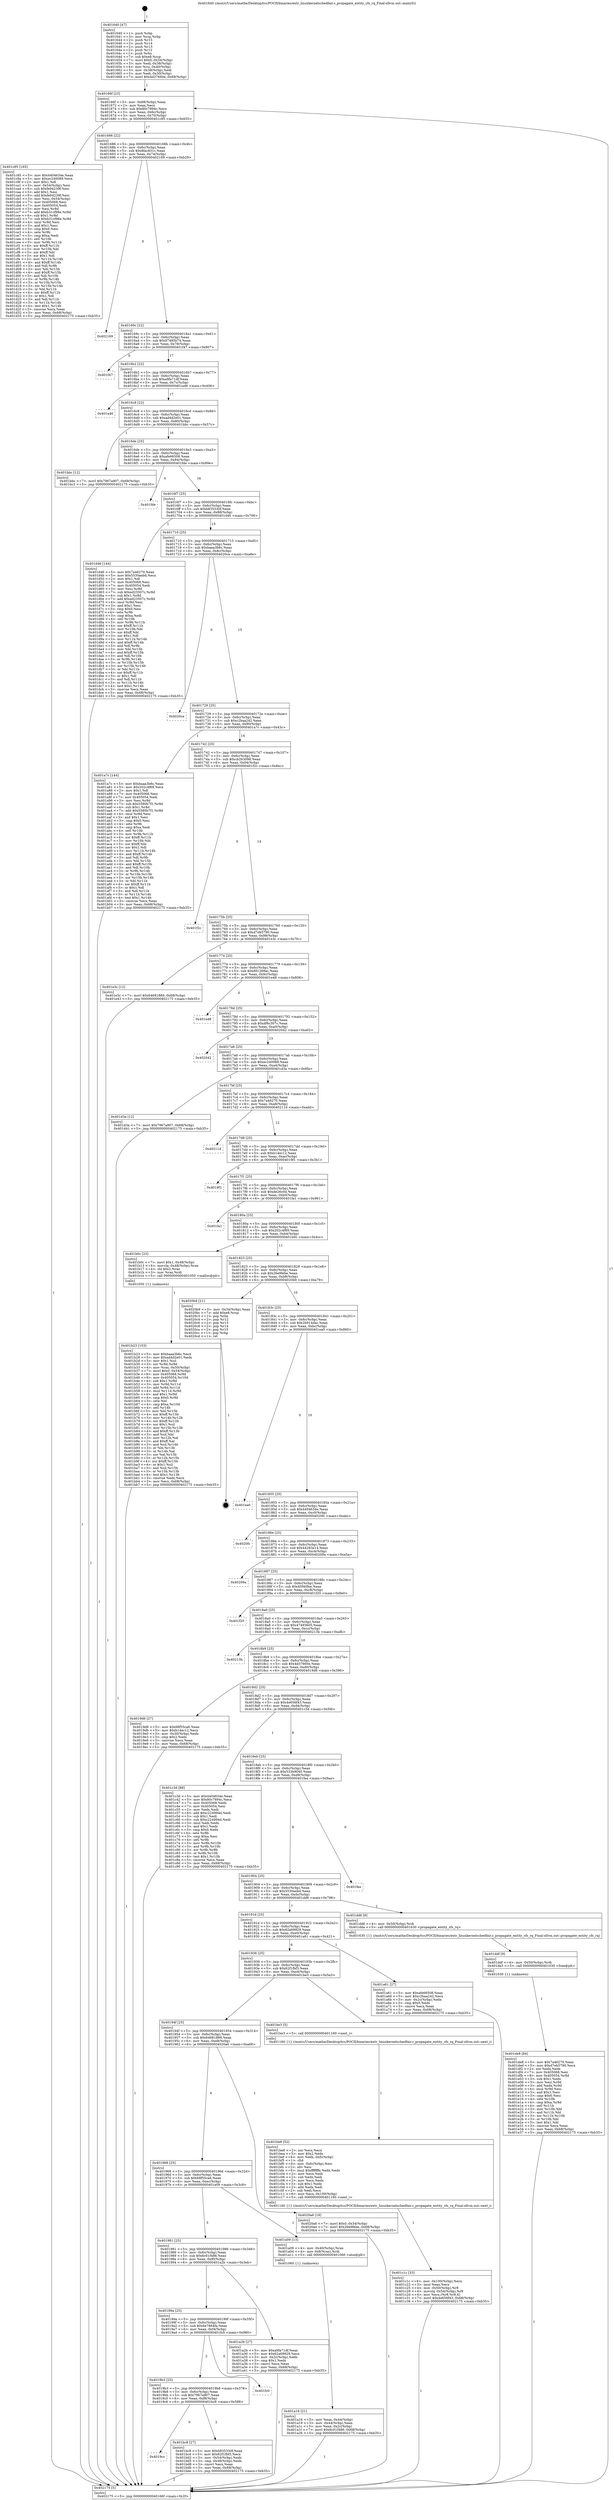 digraph "0x401640" {
  label = "0x401640 (/mnt/c/Users/mathe/Desktop/tcc/POCII/binaries/extr_linuxkernelschedfair.c_propagate_entity_cfs_rq_Final-ollvm.out::main(0))"
  labelloc = "t"
  node[shape=record]

  Entry [label="",width=0.3,height=0.3,shape=circle,fillcolor=black,style=filled]
  "0x40166f" [label="{
     0x40166f [23]\l
     | [instrs]\l
     &nbsp;&nbsp;0x40166f \<+3\>: mov -0x68(%rbp),%eax\l
     &nbsp;&nbsp;0x401672 \<+2\>: mov %eax,%ecx\l
     &nbsp;&nbsp;0x401674 \<+6\>: sub $0x80c7894c,%ecx\l
     &nbsp;&nbsp;0x40167a \<+3\>: mov %eax,-0x6c(%rbp)\l
     &nbsp;&nbsp;0x40167d \<+3\>: mov %ecx,-0x70(%rbp)\l
     &nbsp;&nbsp;0x401680 \<+6\>: je 0000000000401c95 \<main+0x655\>\l
  }"]
  "0x401c95" [label="{
     0x401c95 [165]\l
     | [instrs]\l
     &nbsp;&nbsp;0x401c95 \<+5\>: mov $0x4404634e,%eax\l
     &nbsp;&nbsp;0x401c9a \<+5\>: mov $0xec240089,%ecx\l
     &nbsp;&nbsp;0x401c9f \<+2\>: mov $0x1,%dl\l
     &nbsp;&nbsp;0x401ca1 \<+3\>: mov -0x54(%rbp),%esi\l
     &nbsp;&nbsp;0x401ca4 \<+6\>: sub $0xfe94239f,%esi\l
     &nbsp;&nbsp;0x401caa \<+3\>: add $0x1,%esi\l
     &nbsp;&nbsp;0x401cad \<+6\>: add $0xfe94239f,%esi\l
     &nbsp;&nbsp;0x401cb3 \<+3\>: mov %esi,-0x54(%rbp)\l
     &nbsp;&nbsp;0x401cb6 \<+7\>: mov 0x405068,%esi\l
     &nbsp;&nbsp;0x401cbd \<+7\>: mov 0x405054,%edi\l
     &nbsp;&nbsp;0x401cc4 \<+3\>: mov %esi,%r8d\l
     &nbsp;&nbsp;0x401cc7 \<+7\>: add $0xb31cf98e,%r8d\l
     &nbsp;&nbsp;0x401cce \<+4\>: sub $0x1,%r8d\l
     &nbsp;&nbsp;0x401cd2 \<+7\>: sub $0xb31cf98e,%r8d\l
     &nbsp;&nbsp;0x401cd9 \<+4\>: imul %r8d,%esi\l
     &nbsp;&nbsp;0x401cdd \<+3\>: and $0x1,%esi\l
     &nbsp;&nbsp;0x401ce0 \<+3\>: cmp $0x0,%esi\l
     &nbsp;&nbsp;0x401ce3 \<+4\>: sete %r9b\l
     &nbsp;&nbsp;0x401ce7 \<+3\>: cmp $0xa,%edi\l
     &nbsp;&nbsp;0x401cea \<+4\>: setl %r10b\l
     &nbsp;&nbsp;0x401cee \<+3\>: mov %r9b,%r11b\l
     &nbsp;&nbsp;0x401cf1 \<+4\>: xor $0xff,%r11b\l
     &nbsp;&nbsp;0x401cf5 \<+3\>: mov %r10b,%bl\l
     &nbsp;&nbsp;0x401cf8 \<+3\>: xor $0xff,%bl\l
     &nbsp;&nbsp;0x401cfb \<+3\>: xor $0x1,%dl\l
     &nbsp;&nbsp;0x401cfe \<+3\>: mov %r11b,%r14b\l
     &nbsp;&nbsp;0x401d01 \<+4\>: and $0xff,%r14b\l
     &nbsp;&nbsp;0x401d05 \<+3\>: and %dl,%r9b\l
     &nbsp;&nbsp;0x401d08 \<+3\>: mov %bl,%r15b\l
     &nbsp;&nbsp;0x401d0b \<+4\>: and $0xff,%r15b\l
     &nbsp;&nbsp;0x401d0f \<+3\>: and %dl,%r10b\l
     &nbsp;&nbsp;0x401d12 \<+3\>: or %r9b,%r14b\l
     &nbsp;&nbsp;0x401d15 \<+3\>: or %r10b,%r15b\l
     &nbsp;&nbsp;0x401d18 \<+3\>: xor %r15b,%r14b\l
     &nbsp;&nbsp;0x401d1b \<+3\>: or %bl,%r11b\l
     &nbsp;&nbsp;0x401d1e \<+4\>: xor $0xff,%r11b\l
     &nbsp;&nbsp;0x401d22 \<+3\>: or $0x1,%dl\l
     &nbsp;&nbsp;0x401d25 \<+3\>: and %dl,%r11b\l
     &nbsp;&nbsp;0x401d28 \<+3\>: or %r11b,%r14b\l
     &nbsp;&nbsp;0x401d2b \<+4\>: test $0x1,%r14b\l
     &nbsp;&nbsp;0x401d2f \<+3\>: cmovne %ecx,%eax\l
     &nbsp;&nbsp;0x401d32 \<+3\>: mov %eax,-0x68(%rbp)\l
     &nbsp;&nbsp;0x401d35 \<+5\>: jmp 0000000000402175 \<main+0xb35\>\l
  }"]
  "0x401686" [label="{
     0x401686 [22]\l
     | [instrs]\l
     &nbsp;&nbsp;0x401686 \<+5\>: jmp 000000000040168b \<main+0x4b\>\l
     &nbsp;&nbsp;0x40168b \<+3\>: mov -0x6c(%rbp),%eax\l
     &nbsp;&nbsp;0x40168e \<+5\>: sub $0x8fac831c,%eax\l
     &nbsp;&nbsp;0x401693 \<+3\>: mov %eax,-0x74(%rbp)\l
     &nbsp;&nbsp;0x401696 \<+6\>: je 0000000000402169 \<main+0xb29\>\l
  }"]
  Exit [label="",width=0.3,height=0.3,shape=circle,fillcolor=black,style=filled,peripheries=2]
  "0x402169" [label="{
     0x402169\l
  }", style=dashed]
  "0x40169c" [label="{
     0x40169c [22]\l
     | [instrs]\l
     &nbsp;&nbsp;0x40169c \<+5\>: jmp 00000000004016a1 \<main+0x61\>\l
     &nbsp;&nbsp;0x4016a1 \<+3\>: mov -0x6c(%rbp),%eax\l
     &nbsp;&nbsp;0x4016a4 \<+5\>: sub $0x97485b74,%eax\l
     &nbsp;&nbsp;0x4016a9 \<+3\>: mov %eax,-0x78(%rbp)\l
     &nbsp;&nbsp;0x4016ac \<+6\>: je 0000000000401f47 \<main+0x907\>\l
  }"]
  "0x401de8" [label="{
     0x401de8 [84]\l
     | [instrs]\l
     &nbsp;&nbsp;0x401de8 \<+5\>: mov $0x7a46270,%eax\l
     &nbsp;&nbsp;0x401ded \<+5\>: mov $0xd7eb5790,%ecx\l
     &nbsp;&nbsp;0x401df2 \<+2\>: xor %edx,%edx\l
     &nbsp;&nbsp;0x401df4 \<+7\>: mov 0x405068,%esi\l
     &nbsp;&nbsp;0x401dfb \<+8\>: mov 0x405054,%r8d\l
     &nbsp;&nbsp;0x401e03 \<+3\>: sub $0x1,%edx\l
     &nbsp;&nbsp;0x401e06 \<+3\>: mov %esi,%r9d\l
     &nbsp;&nbsp;0x401e09 \<+3\>: add %edx,%r9d\l
     &nbsp;&nbsp;0x401e0c \<+4\>: imul %r9d,%esi\l
     &nbsp;&nbsp;0x401e10 \<+3\>: and $0x1,%esi\l
     &nbsp;&nbsp;0x401e13 \<+3\>: cmp $0x0,%esi\l
     &nbsp;&nbsp;0x401e16 \<+4\>: sete %r10b\l
     &nbsp;&nbsp;0x401e1a \<+4\>: cmp $0xa,%r8d\l
     &nbsp;&nbsp;0x401e1e \<+4\>: setl %r11b\l
     &nbsp;&nbsp;0x401e22 \<+3\>: mov %r10b,%bl\l
     &nbsp;&nbsp;0x401e25 \<+3\>: and %r11b,%bl\l
     &nbsp;&nbsp;0x401e28 \<+3\>: xor %r11b,%r10b\l
     &nbsp;&nbsp;0x401e2b \<+3\>: or %r10b,%bl\l
     &nbsp;&nbsp;0x401e2e \<+3\>: test $0x1,%bl\l
     &nbsp;&nbsp;0x401e31 \<+3\>: cmovne %ecx,%eax\l
     &nbsp;&nbsp;0x401e34 \<+3\>: mov %eax,-0x68(%rbp)\l
     &nbsp;&nbsp;0x401e37 \<+5\>: jmp 0000000000402175 \<main+0xb35\>\l
  }"]
  "0x401f47" [label="{
     0x401f47\l
  }", style=dashed]
  "0x4016b2" [label="{
     0x4016b2 [22]\l
     | [instrs]\l
     &nbsp;&nbsp;0x4016b2 \<+5\>: jmp 00000000004016b7 \<main+0x77\>\l
     &nbsp;&nbsp;0x4016b7 \<+3\>: mov -0x6c(%rbp),%eax\l
     &nbsp;&nbsp;0x4016ba \<+5\>: sub $0xa9fa71df,%eax\l
     &nbsp;&nbsp;0x4016bf \<+3\>: mov %eax,-0x7c(%rbp)\l
     &nbsp;&nbsp;0x4016c2 \<+6\>: je 0000000000401a46 \<main+0x406\>\l
  }"]
  "0x401ddf" [label="{
     0x401ddf [9]\l
     | [instrs]\l
     &nbsp;&nbsp;0x401ddf \<+4\>: mov -0x50(%rbp),%rdi\l
     &nbsp;&nbsp;0x401de3 \<+5\>: call 0000000000401030 \<free@plt\>\l
     | [calls]\l
     &nbsp;&nbsp;0x401030 \{1\} (unknown)\l
  }"]
  "0x401a46" [label="{
     0x401a46\l
  }", style=dashed]
  "0x4016c8" [label="{
     0x4016c8 [22]\l
     | [instrs]\l
     &nbsp;&nbsp;0x4016c8 \<+5\>: jmp 00000000004016cd \<main+0x8d\>\l
     &nbsp;&nbsp;0x4016cd \<+3\>: mov -0x6c(%rbp),%eax\l
     &nbsp;&nbsp;0x4016d0 \<+5\>: sub $0xad4d2e01,%eax\l
     &nbsp;&nbsp;0x4016d5 \<+3\>: mov %eax,-0x80(%rbp)\l
     &nbsp;&nbsp;0x4016d8 \<+6\>: je 0000000000401bbc \<main+0x57c\>\l
  }"]
  "0x401c1c" [label="{
     0x401c1c [33]\l
     | [instrs]\l
     &nbsp;&nbsp;0x401c1c \<+6\>: mov -0x100(%rbp),%ecx\l
     &nbsp;&nbsp;0x401c22 \<+3\>: imul %eax,%ecx\l
     &nbsp;&nbsp;0x401c25 \<+4\>: mov -0x50(%rbp),%r8\l
     &nbsp;&nbsp;0x401c29 \<+4\>: movslq -0x54(%rbp),%r9\l
     &nbsp;&nbsp;0x401c2d \<+4\>: mov %ecx,(%r8,%r9,4)\l
     &nbsp;&nbsp;0x401c31 \<+7\>: movl $0x4e656f43,-0x68(%rbp)\l
     &nbsp;&nbsp;0x401c38 \<+5\>: jmp 0000000000402175 \<main+0xb35\>\l
  }"]
  "0x401bbc" [label="{
     0x401bbc [12]\l
     | [instrs]\l
     &nbsp;&nbsp;0x401bbc \<+7\>: movl $0x7967a907,-0x68(%rbp)\l
     &nbsp;&nbsp;0x401bc3 \<+5\>: jmp 0000000000402175 \<main+0xb35\>\l
  }"]
  "0x4016de" [label="{
     0x4016de [25]\l
     | [instrs]\l
     &nbsp;&nbsp;0x4016de \<+5\>: jmp 00000000004016e3 \<main+0xa3\>\l
     &nbsp;&nbsp;0x4016e3 \<+3\>: mov -0x6c(%rbp),%eax\l
     &nbsp;&nbsp;0x4016e6 \<+5\>: sub $0xafe66508,%eax\l
     &nbsp;&nbsp;0x4016eb \<+6\>: mov %eax,-0x84(%rbp)\l
     &nbsp;&nbsp;0x4016f1 \<+6\>: je 0000000000401fde \<main+0x99e\>\l
  }"]
  "0x401be8" [label="{
     0x401be8 [52]\l
     | [instrs]\l
     &nbsp;&nbsp;0x401be8 \<+2\>: xor %ecx,%ecx\l
     &nbsp;&nbsp;0x401bea \<+5\>: mov $0x2,%edx\l
     &nbsp;&nbsp;0x401bef \<+6\>: mov %edx,-0xfc(%rbp)\l
     &nbsp;&nbsp;0x401bf5 \<+1\>: cltd\l
     &nbsp;&nbsp;0x401bf6 \<+6\>: mov -0xfc(%rbp),%esi\l
     &nbsp;&nbsp;0x401bfc \<+2\>: idiv %esi\l
     &nbsp;&nbsp;0x401bfe \<+6\>: imul $0xfffffffe,%edx,%edx\l
     &nbsp;&nbsp;0x401c04 \<+2\>: mov %ecx,%edi\l
     &nbsp;&nbsp;0x401c06 \<+2\>: sub %edx,%edi\l
     &nbsp;&nbsp;0x401c08 \<+2\>: mov %ecx,%edx\l
     &nbsp;&nbsp;0x401c0a \<+3\>: sub $0x1,%edx\l
     &nbsp;&nbsp;0x401c0d \<+2\>: add %edx,%edi\l
     &nbsp;&nbsp;0x401c0f \<+2\>: sub %edi,%ecx\l
     &nbsp;&nbsp;0x401c11 \<+6\>: mov %ecx,-0x100(%rbp)\l
     &nbsp;&nbsp;0x401c17 \<+5\>: call 0000000000401160 \<next_i\>\l
     | [calls]\l
     &nbsp;&nbsp;0x401160 \{1\} (/mnt/c/Users/mathe/Desktop/tcc/POCII/binaries/extr_linuxkernelschedfair.c_propagate_entity_cfs_rq_Final-ollvm.out::next_i)\l
  }"]
  "0x401fde" [label="{
     0x401fde\l
  }", style=dashed]
  "0x4016f7" [label="{
     0x4016f7 [25]\l
     | [instrs]\l
     &nbsp;&nbsp;0x4016f7 \<+5\>: jmp 00000000004016fc \<main+0xbc\>\l
     &nbsp;&nbsp;0x4016fc \<+3\>: mov -0x6c(%rbp),%eax\l
     &nbsp;&nbsp;0x4016ff \<+5\>: sub $0xb835330f,%eax\l
     &nbsp;&nbsp;0x401704 \<+6\>: mov %eax,-0x88(%rbp)\l
     &nbsp;&nbsp;0x40170a \<+6\>: je 0000000000401d46 \<main+0x706\>\l
  }"]
  "0x4019cc" [label="{
     0x4019cc\l
  }", style=dashed]
  "0x401d46" [label="{
     0x401d46 [144]\l
     | [instrs]\l
     &nbsp;&nbsp;0x401d46 \<+5\>: mov $0x7a46270,%eax\l
     &nbsp;&nbsp;0x401d4b \<+5\>: mov $0x5530aebd,%ecx\l
     &nbsp;&nbsp;0x401d50 \<+2\>: mov $0x1,%dl\l
     &nbsp;&nbsp;0x401d52 \<+7\>: mov 0x405068,%esi\l
     &nbsp;&nbsp;0x401d59 \<+7\>: mov 0x405054,%edi\l
     &nbsp;&nbsp;0x401d60 \<+3\>: mov %esi,%r8d\l
     &nbsp;&nbsp;0x401d63 \<+7\>: sub $0xed23507c,%r8d\l
     &nbsp;&nbsp;0x401d6a \<+4\>: sub $0x1,%r8d\l
     &nbsp;&nbsp;0x401d6e \<+7\>: add $0xed23507c,%r8d\l
     &nbsp;&nbsp;0x401d75 \<+4\>: imul %r8d,%esi\l
     &nbsp;&nbsp;0x401d79 \<+3\>: and $0x1,%esi\l
     &nbsp;&nbsp;0x401d7c \<+3\>: cmp $0x0,%esi\l
     &nbsp;&nbsp;0x401d7f \<+4\>: sete %r9b\l
     &nbsp;&nbsp;0x401d83 \<+3\>: cmp $0xa,%edi\l
     &nbsp;&nbsp;0x401d86 \<+4\>: setl %r10b\l
     &nbsp;&nbsp;0x401d8a \<+3\>: mov %r9b,%r11b\l
     &nbsp;&nbsp;0x401d8d \<+4\>: xor $0xff,%r11b\l
     &nbsp;&nbsp;0x401d91 \<+3\>: mov %r10b,%bl\l
     &nbsp;&nbsp;0x401d94 \<+3\>: xor $0xff,%bl\l
     &nbsp;&nbsp;0x401d97 \<+3\>: xor $0x1,%dl\l
     &nbsp;&nbsp;0x401d9a \<+3\>: mov %r11b,%r14b\l
     &nbsp;&nbsp;0x401d9d \<+4\>: and $0xff,%r14b\l
     &nbsp;&nbsp;0x401da1 \<+3\>: and %dl,%r9b\l
     &nbsp;&nbsp;0x401da4 \<+3\>: mov %bl,%r15b\l
     &nbsp;&nbsp;0x401da7 \<+4\>: and $0xff,%r15b\l
     &nbsp;&nbsp;0x401dab \<+3\>: and %dl,%r10b\l
     &nbsp;&nbsp;0x401dae \<+3\>: or %r9b,%r14b\l
     &nbsp;&nbsp;0x401db1 \<+3\>: or %r10b,%r15b\l
     &nbsp;&nbsp;0x401db4 \<+3\>: xor %r15b,%r14b\l
     &nbsp;&nbsp;0x401db7 \<+3\>: or %bl,%r11b\l
     &nbsp;&nbsp;0x401dba \<+4\>: xor $0xff,%r11b\l
     &nbsp;&nbsp;0x401dbe \<+3\>: or $0x1,%dl\l
     &nbsp;&nbsp;0x401dc1 \<+3\>: and %dl,%r11b\l
     &nbsp;&nbsp;0x401dc4 \<+3\>: or %r11b,%r14b\l
     &nbsp;&nbsp;0x401dc7 \<+4\>: test $0x1,%r14b\l
     &nbsp;&nbsp;0x401dcb \<+3\>: cmovne %ecx,%eax\l
     &nbsp;&nbsp;0x401dce \<+3\>: mov %eax,-0x68(%rbp)\l
     &nbsp;&nbsp;0x401dd1 \<+5\>: jmp 0000000000402175 \<main+0xb35\>\l
  }"]
  "0x401710" [label="{
     0x401710 [25]\l
     | [instrs]\l
     &nbsp;&nbsp;0x401710 \<+5\>: jmp 0000000000401715 \<main+0xd5\>\l
     &nbsp;&nbsp;0x401715 \<+3\>: mov -0x6c(%rbp),%eax\l
     &nbsp;&nbsp;0x401718 \<+5\>: sub $0xbaaa3b6c,%eax\l
     &nbsp;&nbsp;0x40171d \<+6\>: mov %eax,-0x8c(%rbp)\l
     &nbsp;&nbsp;0x401723 \<+6\>: je 00000000004020ce \<main+0xa8e\>\l
  }"]
  "0x401bc8" [label="{
     0x401bc8 [27]\l
     | [instrs]\l
     &nbsp;&nbsp;0x401bc8 \<+5\>: mov $0xb835330f,%eax\l
     &nbsp;&nbsp;0x401bcd \<+5\>: mov $0x62f1fbf3,%ecx\l
     &nbsp;&nbsp;0x401bd2 \<+3\>: mov -0x54(%rbp),%edx\l
     &nbsp;&nbsp;0x401bd5 \<+3\>: cmp -0x48(%rbp),%edx\l
     &nbsp;&nbsp;0x401bd8 \<+3\>: cmovl %ecx,%eax\l
     &nbsp;&nbsp;0x401bdb \<+3\>: mov %eax,-0x68(%rbp)\l
     &nbsp;&nbsp;0x401bde \<+5\>: jmp 0000000000402175 \<main+0xb35\>\l
  }"]
  "0x4020ce" [label="{
     0x4020ce\l
  }", style=dashed]
  "0x401729" [label="{
     0x401729 [25]\l
     | [instrs]\l
     &nbsp;&nbsp;0x401729 \<+5\>: jmp 000000000040172e \<main+0xee\>\l
     &nbsp;&nbsp;0x40172e \<+3\>: mov -0x6c(%rbp),%eax\l
     &nbsp;&nbsp;0x401731 \<+5\>: sub $0xc2baa242,%eax\l
     &nbsp;&nbsp;0x401736 \<+6\>: mov %eax,-0x90(%rbp)\l
     &nbsp;&nbsp;0x40173c \<+6\>: je 0000000000401a7c \<main+0x43c\>\l
  }"]
  "0x4019b3" [label="{
     0x4019b3 [25]\l
     | [instrs]\l
     &nbsp;&nbsp;0x4019b3 \<+5\>: jmp 00000000004019b8 \<main+0x378\>\l
     &nbsp;&nbsp;0x4019b8 \<+3\>: mov -0x6c(%rbp),%eax\l
     &nbsp;&nbsp;0x4019bb \<+5\>: sub $0x7967a907,%eax\l
     &nbsp;&nbsp;0x4019c0 \<+6\>: mov %eax,-0xf8(%rbp)\l
     &nbsp;&nbsp;0x4019c6 \<+6\>: je 0000000000401bc8 \<main+0x588\>\l
  }"]
  "0x401a7c" [label="{
     0x401a7c [144]\l
     | [instrs]\l
     &nbsp;&nbsp;0x401a7c \<+5\>: mov $0xbaaa3b6c,%eax\l
     &nbsp;&nbsp;0x401a81 \<+5\>: mov $0x202c4f69,%ecx\l
     &nbsp;&nbsp;0x401a86 \<+2\>: mov $0x1,%dl\l
     &nbsp;&nbsp;0x401a88 \<+7\>: mov 0x405068,%esi\l
     &nbsp;&nbsp;0x401a8f \<+7\>: mov 0x405054,%edi\l
     &nbsp;&nbsp;0x401a96 \<+3\>: mov %esi,%r8d\l
     &nbsp;&nbsp;0x401a99 \<+7\>: sub $0x5580b7f1,%r8d\l
     &nbsp;&nbsp;0x401aa0 \<+4\>: sub $0x1,%r8d\l
     &nbsp;&nbsp;0x401aa4 \<+7\>: add $0x5580b7f1,%r8d\l
     &nbsp;&nbsp;0x401aab \<+4\>: imul %r8d,%esi\l
     &nbsp;&nbsp;0x401aaf \<+3\>: and $0x1,%esi\l
     &nbsp;&nbsp;0x401ab2 \<+3\>: cmp $0x0,%esi\l
     &nbsp;&nbsp;0x401ab5 \<+4\>: sete %r9b\l
     &nbsp;&nbsp;0x401ab9 \<+3\>: cmp $0xa,%edi\l
     &nbsp;&nbsp;0x401abc \<+4\>: setl %r10b\l
     &nbsp;&nbsp;0x401ac0 \<+3\>: mov %r9b,%r11b\l
     &nbsp;&nbsp;0x401ac3 \<+4\>: xor $0xff,%r11b\l
     &nbsp;&nbsp;0x401ac7 \<+3\>: mov %r10b,%bl\l
     &nbsp;&nbsp;0x401aca \<+3\>: xor $0xff,%bl\l
     &nbsp;&nbsp;0x401acd \<+3\>: xor $0x1,%dl\l
     &nbsp;&nbsp;0x401ad0 \<+3\>: mov %r11b,%r14b\l
     &nbsp;&nbsp;0x401ad3 \<+4\>: and $0xff,%r14b\l
     &nbsp;&nbsp;0x401ad7 \<+3\>: and %dl,%r9b\l
     &nbsp;&nbsp;0x401ada \<+3\>: mov %bl,%r15b\l
     &nbsp;&nbsp;0x401add \<+4\>: and $0xff,%r15b\l
     &nbsp;&nbsp;0x401ae1 \<+3\>: and %dl,%r10b\l
     &nbsp;&nbsp;0x401ae4 \<+3\>: or %r9b,%r14b\l
     &nbsp;&nbsp;0x401ae7 \<+3\>: or %r10b,%r15b\l
     &nbsp;&nbsp;0x401aea \<+3\>: xor %r15b,%r14b\l
     &nbsp;&nbsp;0x401aed \<+3\>: or %bl,%r11b\l
     &nbsp;&nbsp;0x401af0 \<+4\>: xor $0xff,%r11b\l
     &nbsp;&nbsp;0x401af4 \<+3\>: or $0x1,%dl\l
     &nbsp;&nbsp;0x401af7 \<+3\>: and %dl,%r11b\l
     &nbsp;&nbsp;0x401afa \<+3\>: or %r11b,%r14b\l
     &nbsp;&nbsp;0x401afd \<+4\>: test $0x1,%r14b\l
     &nbsp;&nbsp;0x401b01 \<+3\>: cmovne %ecx,%eax\l
     &nbsp;&nbsp;0x401b04 \<+3\>: mov %eax,-0x68(%rbp)\l
     &nbsp;&nbsp;0x401b07 \<+5\>: jmp 0000000000402175 \<main+0xb35\>\l
  }"]
  "0x401742" [label="{
     0x401742 [25]\l
     | [instrs]\l
     &nbsp;&nbsp;0x401742 \<+5\>: jmp 0000000000401747 \<main+0x107\>\l
     &nbsp;&nbsp;0x401747 \<+3\>: mov -0x6c(%rbp),%eax\l
     &nbsp;&nbsp;0x40174a \<+5\>: sub $0xcb263098,%eax\l
     &nbsp;&nbsp;0x40174f \<+6\>: mov %eax,-0x94(%rbp)\l
     &nbsp;&nbsp;0x401755 \<+6\>: je 0000000000401f2c \<main+0x8ec\>\l
  }"]
  "0x401fc0" [label="{
     0x401fc0\l
  }", style=dashed]
  "0x401f2c" [label="{
     0x401f2c\l
  }", style=dashed]
  "0x40175b" [label="{
     0x40175b [25]\l
     | [instrs]\l
     &nbsp;&nbsp;0x40175b \<+5\>: jmp 0000000000401760 \<main+0x120\>\l
     &nbsp;&nbsp;0x401760 \<+3\>: mov -0x6c(%rbp),%eax\l
     &nbsp;&nbsp;0x401763 \<+5\>: sub $0xd7eb5790,%eax\l
     &nbsp;&nbsp;0x401768 \<+6\>: mov %eax,-0x98(%rbp)\l
     &nbsp;&nbsp;0x40176e \<+6\>: je 0000000000401e3c \<main+0x7fc\>\l
  }"]
  "0x401b23" [label="{
     0x401b23 [153]\l
     | [instrs]\l
     &nbsp;&nbsp;0x401b23 \<+5\>: mov $0xbaaa3b6c,%ecx\l
     &nbsp;&nbsp;0x401b28 \<+5\>: mov $0xad4d2e01,%edx\l
     &nbsp;&nbsp;0x401b2d \<+3\>: mov $0x1,%sil\l
     &nbsp;&nbsp;0x401b30 \<+3\>: xor %r8d,%r8d\l
     &nbsp;&nbsp;0x401b33 \<+4\>: mov %rax,-0x50(%rbp)\l
     &nbsp;&nbsp;0x401b37 \<+7\>: movl $0x0,-0x54(%rbp)\l
     &nbsp;&nbsp;0x401b3e \<+8\>: mov 0x405068,%r9d\l
     &nbsp;&nbsp;0x401b46 \<+8\>: mov 0x405054,%r10d\l
     &nbsp;&nbsp;0x401b4e \<+4\>: sub $0x1,%r8d\l
     &nbsp;&nbsp;0x401b52 \<+3\>: mov %r9d,%r11d\l
     &nbsp;&nbsp;0x401b55 \<+3\>: add %r8d,%r11d\l
     &nbsp;&nbsp;0x401b58 \<+4\>: imul %r11d,%r9d\l
     &nbsp;&nbsp;0x401b5c \<+4\>: and $0x1,%r9d\l
     &nbsp;&nbsp;0x401b60 \<+4\>: cmp $0x0,%r9d\l
     &nbsp;&nbsp;0x401b64 \<+3\>: sete %bl\l
     &nbsp;&nbsp;0x401b67 \<+4\>: cmp $0xa,%r10d\l
     &nbsp;&nbsp;0x401b6b \<+4\>: setl %r14b\l
     &nbsp;&nbsp;0x401b6f \<+3\>: mov %bl,%r15b\l
     &nbsp;&nbsp;0x401b72 \<+4\>: xor $0xff,%r15b\l
     &nbsp;&nbsp;0x401b76 \<+3\>: mov %r14b,%r12b\l
     &nbsp;&nbsp;0x401b79 \<+4\>: xor $0xff,%r12b\l
     &nbsp;&nbsp;0x401b7d \<+4\>: xor $0x1,%sil\l
     &nbsp;&nbsp;0x401b81 \<+3\>: mov %r15b,%r13b\l
     &nbsp;&nbsp;0x401b84 \<+4\>: and $0xff,%r13b\l
     &nbsp;&nbsp;0x401b88 \<+3\>: and %sil,%bl\l
     &nbsp;&nbsp;0x401b8b \<+3\>: mov %r12b,%al\l
     &nbsp;&nbsp;0x401b8e \<+2\>: and $0xff,%al\l
     &nbsp;&nbsp;0x401b90 \<+3\>: and %sil,%r14b\l
     &nbsp;&nbsp;0x401b93 \<+3\>: or %bl,%r13b\l
     &nbsp;&nbsp;0x401b96 \<+3\>: or %r14b,%al\l
     &nbsp;&nbsp;0x401b99 \<+3\>: xor %al,%r13b\l
     &nbsp;&nbsp;0x401b9c \<+3\>: or %r12b,%r15b\l
     &nbsp;&nbsp;0x401b9f \<+4\>: xor $0xff,%r15b\l
     &nbsp;&nbsp;0x401ba3 \<+4\>: or $0x1,%sil\l
     &nbsp;&nbsp;0x401ba7 \<+3\>: and %sil,%r15b\l
     &nbsp;&nbsp;0x401baa \<+3\>: or %r15b,%r13b\l
     &nbsp;&nbsp;0x401bad \<+4\>: test $0x1,%r13b\l
     &nbsp;&nbsp;0x401bb1 \<+3\>: cmovne %edx,%ecx\l
     &nbsp;&nbsp;0x401bb4 \<+3\>: mov %ecx,-0x68(%rbp)\l
     &nbsp;&nbsp;0x401bb7 \<+5\>: jmp 0000000000402175 \<main+0xb35\>\l
  }"]
  "0x401e3c" [label="{
     0x401e3c [12]\l
     | [instrs]\l
     &nbsp;&nbsp;0x401e3c \<+7\>: movl $0x64681889,-0x68(%rbp)\l
     &nbsp;&nbsp;0x401e43 \<+5\>: jmp 0000000000402175 \<main+0xb35\>\l
  }"]
  "0x401774" [label="{
     0x401774 [25]\l
     | [instrs]\l
     &nbsp;&nbsp;0x401774 \<+5\>: jmp 0000000000401779 \<main+0x139\>\l
     &nbsp;&nbsp;0x401779 \<+3\>: mov -0x6c(%rbp),%eax\l
     &nbsp;&nbsp;0x40177c \<+5\>: sub $0xd91269ac,%eax\l
     &nbsp;&nbsp;0x401781 \<+6\>: mov %eax,-0x9c(%rbp)\l
     &nbsp;&nbsp;0x401787 \<+6\>: je 0000000000401e48 \<main+0x808\>\l
  }"]
  "0x40199a" [label="{
     0x40199a [25]\l
     | [instrs]\l
     &nbsp;&nbsp;0x40199a \<+5\>: jmp 000000000040199f \<main+0x35f\>\l
     &nbsp;&nbsp;0x40199f \<+3\>: mov -0x6c(%rbp),%eax\l
     &nbsp;&nbsp;0x4019a2 \<+5\>: sub $0x6e7864fa,%eax\l
     &nbsp;&nbsp;0x4019a7 \<+6\>: mov %eax,-0xf4(%rbp)\l
     &nbsp;&nbsp;0x4019ad \<+6\>: je 0000000000401fc0 \<main+0x980\>\l
  }"]
  "0x401e48" [label="{
     0x401e48\l
  }", style=dashed]
  "0x40178d" [label="{
     0x40178d [25]\l
     | [instrs]\l
     &nbsp;&nbsp;0x40178d \<+5\>: jmp 0000000000401792 \<main+0x152\>\l
     &nbsp;&nbsp;0x401792 \<+3\>: mov -0x6c(%rbp),%eax\l
     &nbsp;&nbsp;0x401795 \<+5\>: sub $0xdf6c307c,%eax\l
     &nbsp;&nbsp;0x40179a \<+6\>: mov %eax,-0xa0(%rbp)\l
     &nbsp;&nbsp;0x4017a0 \<+6\>: je 0000000000402042 \<main+0xa02\>\l
  }"]
  "0x401a2b" [label="{
     0x401a2b [27]\l
     | [instrs]\l
     &nbsp;&nbsp;0x401a2b \<+5\>: mov $0xa9fa71df,%eax\l
     &nbsp;&nbsp;0x401a30 \<+5\>: mov $0x62a69929,%ecx\l
     &nbsp;&nbsp;0x401a35 \<+3\>: mov -0x2c(%rbp),%edx\l
     &nbsp;&nbsp;0x401a38 \<+3\>: cmp $0x1,%edx\l
     &nbsp;&nbsp;0x401a3b \<+3\>: cmovl %ecx,%eax\l
     &nbsp;&nbsp;0x401a3e \<+3\>: mov %eax,-0x68(%rbp)\l
     &nbsp;&nbsp;0x401a41 \<+5\>: jmp 0000000000402175 \<main+0xb35\>\l
  }"]
  "0x402042" [label="{
     0x402042\l
  }", style=dashed]
  "0x4017a6" [label="{
     0x4017a6 [25]\l
     | [instrs]\l
     &nbsp;&nbsp;0x4017a6 \<+5\>: jmp 00000000004017ab \<main+0x16b\>\l
     &nbsp;&nbsp;0x4017ab \<+3\>: mov -0x6c(%rbp),%eax\l
     &nbsp;&nbsp;0x4017ae \<+5\>: sub $0xec240089,%eax\l
     &nbsp;&nbsp;0x4017b3 \<+6\>: mov %eax,-0xa4(%rbp)\l
     &nbsp;&nbsp;0x4017b9 \<+6\>: je 0000000000401d3a \<main+0x6fa\>\l
  }"]
  "0x401a16" [label="{
     0x401a16 [21]\l
     | [instrs]\l
     &nbsp;&nbsp;0x401a16 \<+3\>: mov %eax,-0x44(%rbp)\l
     &nbsp;&nbsp;0x401a19 \<+3\>: mov -0x44(%rbp),%eax\l
     &nbsp;&nbsp;0x401a1c \<+3\>: mov %eax,-0x2c(%rbp)\l
     &nbsp;&nbsp;0x401a1f \<+7\>: movl $0x6c01f486,-0x68(%rbp)\l
     &nbsp;&nbsp;0x401a26 \<+5\>: jmp 0000000000402175 \<main+0xb35\>\l
  }"]
  "0x401d3a" [label="{
     0x401d3a [12]\l
     | [instrs]\l
     &nbsp;&nbsp;0x401d3a \<+7\>: movl $0x7967a907,-0x68(%rbp)\l
     &nbsp;&nbsp;0x401d41 \<+5\>: jmp 0000000000402175 \<main+0xb35\>\l
  }"]
  "0x4017bf" [label="{
     0x4017bf [25]\l
     | [instrs]\l
     &nbsp;&nbsp;0x4017bf \<+5\>: jmp 00000000004017c4 \<main+0x184\>\l
     &nbsp;&nbsp;0x4017c4 \<+3\>: mov -0x6c(%rbp),%eax\l
     &nbsp;&nbsp;0x4017c7 \<+5\>: sub $0x7a46270,%eax\l
     &nbsp;&nbsp;0x4017cc \<+6\>: mov %eax,-0xa8(%rbp)\l
     &nbsp;&nbsp;0x4017d2 \<+6\>: je 000000000040211d \<main+0xadd\>\l
  }"]
  "0x401981" [label="{
     0x401981 [25]\l
     | [instrs]\l
     &nbsp;&nbsp;0x401981 \<+5\>: jmp 0000000000401986 \<main+0x346\>\l
     &nbsp;&nbsp;0x401986 \<+3\>: mov -0x6c(%rbp),%eax\l
     &nbsp;&nbsp;0x401989 \<+5\>: sub $0x6c01f486,%eax\l
     &nbsp;&nbsp;0x40198e \<+6\>: mov %eax,-0xf0(%rbp)\l
     &nbsp;&nbsp;0x401994 \<+6\>: je 0000000000401a2b \<main+0x3eb\>\l
  }"]
  "0x40211d" [label="{
     0x40211d\l
  }", style=dashed]
  "0x4017d8" [label="{
     0x4017d8 [25]\l
     | [instrs]\l
     &nbsp;&nbsp;0x4017d8 \<+5\>: jmp 00000000004017dd \<main+0x19d\>\l
     &nbsp;&nbsp;0x4017dd \<+3\>: mov -0x6c(%rbp),%eax\l
     &nbsp;&nbsp;0x4017e0 \<+5\>: sub $0xb14ec12,%eax\l
     &nbsp;&nbsp;0x4017e5 \<+6\>: mov %eax,-0xac(%rbp)\l
     &nbsp;&nbsp;0x4017eb \<+6\>: je 00000000004019f1 \<main+0x3b1\>\l
  }"]
  "0x401a09" [label="{
     0x401a09 [13]\l
     | [instrs]\l
     &nbsp;&nbsp;0x401a09 \<+4\>: mov -0x40(%rbp),%rax\l
     &nbsp;&nbsp;0x401a0d \<+4\>: mov 0x8(%rax),%rdi\l
     &nbsp;&nbsp;0x401a11 \<+5\>: call 0000000000401060 \<atoi@plt\>\l
     | [calls]\l
     &nbsp;&nbsp;0x401060 \{1\} (unknown)\l
  }"]
  "0x4019f1" [label="{
     0x4019f1\l
  }", style=dashed]
  "0x4017f1" [label="{
     0x4017f1 [25]\l
     | [instrs]\l
     &nbsp;&nbsp;0x4017f1 \<+5\>: jmp 00000000004017f6 \<main+0x1b6\>\l
     &nbsp;&nbsp;0x4017f6 \<+3\>: mov -0x6c(%rbp),%eax\l
     &nbsp;&nbsp;0x4017f9 \<+5\>: sub $0xde26c0d,%eax\l
     &nbsp;&nbsp;0x4017fe \<+6\>: mov %eax,-0xb0(%rbp)\l
     &nbsp;&nbsp;0x401804 \<+6\>: je 0000000000401fa1 \<main+0x961\>\l
  }"]
  "0x401968" [label="{
     0x401968 [25]\l
     | [instrs]\l
     &nbsp;&nbsp;0x401968 \<+5\>: jmp 000000000040196d \<main+0x32d\>\l
     &nbsp;&nbsp;0x40196d \<+3\>: mov -0x6c(%rbp),%eax\l
     &nbsp;&nbsp;0x401970 \<+5\>: sub $0x68f55ca6,%eax\l
     &nbsp;&nbsp;0x401975 \<+6\>: mov %eax,-0xec(%rbp)\l
     &nbsp;&nbsp;0x40197b \<+6\>: je 0000000000401a09 \<main+0x3c9\>\l
  }"]
  "0x401fa1" [label="{
     0x401fa1\l
  }", style=dashed]
  "0x40180a" [label="{
     0x40180a [25]\l
     | [instrs]\l
     &nbsp;&nbsp;0x40180a \<+5\>: jmp 000000000040180f \<main+0x1cf\>\l
     &nbsp;&nbsp;0x40180f \<+3\>: mov -0x6c(%rbp),%eax\l
     &nbsp;&nbsp;0x401812 \<+5\>: sub $0x202c4f69,%eax\l
     &nbsp;&nbsp;0x401817 \<+6\>: mov %eax,-0xb4(%rbp)\l
     &nbsp;&nbsp;0x40181d \<+6\>: je 0000000000401b0c \<main+0x4cc\>\l
  }"]
  "0x4020a6" [label="{
     0x4020a6 [19]\l
     | [instrs]\l
     &nbsp;&nbsp;0x4020a6 \<+7\>: movl $0x0,-0x34(%rbp)\l
     &nbsp;&nbsp;0x4020ad \<+7\>: movl $0x26e9febe,-0x68(%rbp)\l
     &nbsp;&nbsp;0x4020b4 \<+5\>: jmp 0000000000402175 \<main+0xb35\>\l
  }"]
  "0x401b0c" [label="{
     0x401b0c [23]\l
     | [instrs]\l
     &nbsp;&nbsp;0x401b0c \<+7\>: movl $0x1,-0x48(%rbp)\l
     &nbsp;&nbsp;0x401b13 \<+4\>: movslq -0x48(%rbp),%rax\l
     &nbsp;&nbsp;0x401b17 \<+4\>: shl $0x2,%rax\l
     &nbsp;&nbsp;0x401b1b \<+3\>: mov %rax,%rdi\l
     &nbsp;&nbsp;0x401b1e \<+5\>: call 0000000000401050 \<malloc@plt\>\l
     | [calls]\l
     &nbsp;&nbsp;0x401050 \{1\} (unknown)\l
  }"]
  "0x401823" [label="{
     0x401823 [25]\l
     | [instrs]\l
     &nbsp;&nbsp;0x401823 \<+5\>: jmp 0000000000401828 \<main+0x1e8\>\l
     &nbsp;&nbsp;0x401828 \<+3\>: mov -0x6c(%rbp),%eax\l
     &nbsp;&nbsp;0x40182b \<+5\>: sub $0x26e9febe,%eax\l
     &nbsp;&nbsp;0x401830 \<+6\>: mov %eax,-0xb8(%rbp)\l
     &nbsp;&nbsp;0x401836 \<+6\>: je 00000000004020b9 \<main+0xa79\>\l
  }"]
  "0x40194f" [label="{
     0x40194f [25]\l
     | [instrs]\l
     &nbsp;&nbsp;0x40194f \<+5\>: jmp 0000000000401954 \<main+0x314\>\l
     &nbsp;&nbsp;0x401954 \<+3\>: mov -0x6c(%rbp),%eax\l
     &nbsp;&nbsp;0x401957 \<+5\>: sub $0x64681889,%eax\l
     &nbsp;&nbsp;0x40195c \<+6\>: mov %eax,-0xe8(%rbp)\l
     &nbsp;&nbsp;0x401962 \<+6\>: je 00000000004020a6 \<main+0xa66\>\l
  }"]
  "0x4020b9" [label="{
     0x4020b9 [21]\l
     | [instrs]\l
     &nbsp;&nbsp;0x4020b9 \<+3\>: mov -0x34(%rbp),%eax\l
     &nbsp;&nbsp;0x4020bc \<+7\>: add $0xe8,%rsp\l
     &nbsp;&nbsp;0x4020c3 \<+1\>: pop %rbx\l
     &nbsp;&nbsp;0x4020c4 \<+2\>: pop %r12\l
     &nbsp;&nbsp;0x4020c6 \<+2\>: pop %r13\l
     &nbsp;&nbsp;0x4020c8 \<+2\>: pop %r14\l
     &nbsp;&nbsp;0x4020ca \<+2\>: pop %r15\l
     &nbsp;&nbsp;0x4020cc \<+1\>: pop %rbp\l
     &nbsp;&nbsp;0x4020cd \<+1\>: ret\l
  }"]
  "0x40183c" [label="{
     0x40183c [25]\l
     | [instrs]\l
     &nbsp;&nbsp;0x40183c \<+5\>: jmp 0000000000401841 \<main+0x201\>\l
     &nbsp;&nbsp;0x401841 \<+3\>: mov -0x6c(%rbp),%eax\l
     &nbsp;&nbsp;0x401844 \<+5\>: sub $0x2b914dac,%eax\l
     &nbsp;&nbsp;0x401849 \<+6\>: mov %eax,-0xbc(%rbp)\l
     &nbsp;&nbsp;0x40184f \<+6\>: je 0000000000401ea0 \<main+0x860\>\l
  }"]
  "0x401be3" [label="{
     0x401be3 [5]\l
     | [instrs]\l
     &nbsp;&nbsp;0x401be3 \<+5\>: call 0000000000401160 \<next_i\>\l
     | [calls]\l
     &nbsp;&nbsp;0x401160 \{1\} (/mnt/c/Users/mathe/Desktop/tcc/POCII/binaries/extr_linuxkernelschedfair.c_propagate_entity_cfs_rq_Final-ollvm.out::next_i)\l
  }"]
  "0x401ea0" [label="{
     0x401ea0\l
  }", style=dashed]
  "0x401855" [label="{
     0x401855 [25]\l
     | [instrs]\l
     &nbsp;&nbsp;0x401855 \<+5\>: jmp 000000000040185a \<main+0x21a\>\l
     &nbsp;&nbsp;0x40185a \<+3\>: mov -0x6c(%rbp),%eax\l
     &nbsp;&nbsp;0x40185d \<+5\>: sub $0x4404634e,%eax\l
     &nbsp;&nbsp;0x401862 \<+6\>: mov %eax,-0xc0(%rbp)\l
     &nbsp;&nbsp;0x401868 \<+6\>: je 00000000004020fc \<main+0xabc\>\l
  }"]
  "0x401936" [label="{
     0x401936 [25]\l
     | [instrs]\l
     &nbsp;&nbsp;0x401936 \<+5\>: jmp 000000000040193b \<main+0x2fb\>\l
     &nbsp;&nbsp;0x40193b \<+3\>: mov -0x6c(%rbp),%eax\l
     &nbsp;&nbsp;0x40193e \<+5\>: sub $0x62f1fbf3,%eax\l
     &nbsp;&nbsp;0x401943 \<+6\>: mov %eax,-0xe4(%rbp)\l
     &nbsp;&nbsp;0x401949 \<+6\>: je 0000000000401be3 \<main+0x5a3\>\l
  }"]
  "0x4020fc" [label="{
     0x4020fc\l
  }", style=dashed]
  "0x40186e" [label="{
     0x40186e [25]\l
     | [instrs]\l
     &nbsp;&nbsp;0x40186e \<+5\>: jmp 0000000000401873 \<main+0x233\>\l
     &nbsp;&nbsp;0x401873 \<+3\>: mov -0x6c(%rbp),%eax\l
     &nbsp;&nbsp;0x401876 \<+5\>: sub $0x44283e14,%eax\l
     &nbsp;&nbsp;0x40187b \<+6\>: mov %eax,-0xc4(%rbp)\l
     &nbsp;&nbsp;0x401881 \<+6\>: je 000000000040209a \<main+0xa5a\>\l
  }"]
  "0x401a61" [label="{
     0x401a61 [27]\l
     | [instrs]\l
     &nbsp;&nbsp;0x401a61 \<+5\>: mov $0xafe66508,%eax\l
     &nbsp;&nbsp;0x401a66 \<+5\>: mov $0xc2baa242,%ecx\l
     &nbsp;&nbsp;0x401a6b \<+3\>: mov -0x2c(%rbp),%edx\l
     &nbsp;&nbsp;0x401a6e \<+3\>: cmp $0x0,%edx\l
     &nbsp;&nbsp;0x401a71 \<+3\>: cmove %ecx,%eax\l
     &nbsp;&nbsp;0x401a74 \<+3\>: mov %eax,-0x68(%rbp)\l
     &nbsp;&nbsp;0x401a77 \<+5\>: jmp 0000000000402175 \<main+0xb35\>\l
  }"]
  "0x40209a" [label="{
     0x40209a\l
  }", style=dashed]
  "0x401887" [label="{
     0x401887 [25]\l
     | [instrs]\l
     &nbsp;&nbsp;0x401887 \<+5\>: jmp 000000000040188c \<main+0x24c\>\l
     &nbsp;&nbsp;0x40188c \<+3\>: mov -0x6c(%rbp),%eax\l
     &nbsp;&nbsp;0x40188f \<+5\>: sub $0x45f40fee,%eax\l
     &nbsp;&nbsp;0x401894 \<+6\>: mov %eax,-0xc8(%rbp)\l
     &nbsp;&nbsp;0x40189a \<+6\>: je 0000000000401f20 \<main+0x8e0\>\l
  }"]
  "0x40191d" [label="{
     0x40191d [25]\l
     | [instrs]\l
     &nbsp;&nbsp;0x40191d \<+5\>: jmp 0000000000401922 \<main+0x2e2\>\l
     &nbsp;&nbsp;0x401922 \<+3\>: mov -0x6c(%rbp),%eax\l
     &nbsp;&nbsp;0x401925 \<+5\>: sub $0x62a69929,%eax\l
     &nbsp;&nbsp;0x40192a \<+6\>: mov %eax,-0xe0(%rbp)\l
     &nbsp;&nbsp;0x401930 \<+6\>: je 0000000000401a61 \<main+0x421\>\l
  }"]
  "0x401f20" [label="{
     0x401f20\l
  }", style=dashed]
  "0x4018a0" [label="{
     0x4018a0 [25]\l
     | [instrs]\l
     &nbsp;&nbsp;0x4018a0 \<+5\>: jmp 00000000004018a5 \<main+0x265\>\l
     &nbsp;&nbsp;0x4018a5 \<+3\>: mov -0x6c(%rbp),%eax\l
     &nbsp;&nbsp;0x4018a8 \<+5\>: sub $0x47493605,%eax\l
     &nbsp;&nbsp;0x4018ad \<+6\>: mov %eax,-0xcc(%rbp)\l
     &nbsp;&nbsp;0x4018b3 \<+6\>: je 000000000040213b \<main+0xafb\>\l
  }"]
  "0x401dd6" [label="{
     0x401dd6 [9]\l
     | [instrs]\l
     &nbsp;&nbsp;0x401dd6 \<+4\>: mov -0x50(%rbp),%rdi\l
     &nbsp;&nbsp;0x401dda \<+5\>: call 0000000000401630 \<propagate_entity_cfs_rq\>\l
     | [calls]\l
     &nbsp;&nbsp;0x401630 \{1\} (/mnt/c/Users/mathe/Desktop/tcc/POCII/binaries/extr_linuxkernelschedfair.c_propagate_entity_cfs_rq_Final-ollvm.out::propagate_entity_cfs_rq)\l
  }"]
  "0x40213b" [label="{
     0x40213b\l
  }", style=dashed]
  "0x4018b9" [label="{
     0x4018b9 [25]\l
     | [instrs]\l
     &nbsp;&nbsp;0x4018b9 \<+5\>: jmp 00000000004018be \<main+0x27e\>\l
     &nbsp;&nbsp;0x4018be \<+3\>: mov -0x6c(%rbp),%eax\l
     &nbsp;&nbsp;0x4018c1 \<+5\>: sub $0x4d37660e,%eax\l
     &nbsp;&nbsp;0x4018c6 \<+6\>: mov %eax,-0xd0(%rbp)\l
     &nbsp;&nbsp;0x4018cc \<+6\>: je 00000000004019d6 \<main+0x396\>\l
  }"]
  "0x401904" [label="{
     0x401904 [25]\l
     | [instrs]\l
     &nbsp;&nbsp;0x401904 \<+5\>: jmp 0000000000401909 \<main+0x2c9\>\l
     &nbsp;&nbsp;0x401909 \<+3\>: mov -0x6c(%rbp),%eax\l
     &nbsp;&nbsp;0x40190c \<+5\>: sub $0x5530aebd,%eax\l
     &nbsp;&nbsp;0x401911 \<+6\>: mov %eax,-0xdc(%rbp)\l
     &nbsp;&nbsp;0x401917 \<+6\>: je 0000000000401dd6 \<main+0x796\>\l
  }"]
  "0x4019d6" [label="{
     0x4019d6 [27]\l
     | [instrs]\l
     &nbsp;&nbsp;0x4019d6 \<+5\>: mov $0x68f55ca6,%eax\l
     &nbsp;&nbsp;0x4019db \<+5\>: mov $0xb14ec12,%ecx\l
     &nbsp;&nbsp;0x4019e0 \<+3\>: mov -0x30(%rbp),%edx\l
     &nbsp;&nbsp;0x4019e3 \<+3\>: cmp $0x2,%edx\l
     &nbsp;&nbsp;0x4019e6 \<+3\>: cmovne %ecx,%eax\l
     &nbsp;&nbsp;0x4019e9 \<+3\>: mov %eax,-0x68(%rbp)\l
     &nbsp;&nbsp;0x4019ec \<+5\>: jmp 0000000000402175 \<main+0xb35\>\l
  }"]
  "0x4018d2" [label="{
     0x4018d2 [25]\l
     | [instrs]\l
     &nbsp;&nbsp;0x4018d2 \<+5\>: jmp 00000000004018d7 \<main+0x297\>\l
     &nbsp;&nbsp;0x4018d7 \<+3\>: mov -0x6c(%rbp),%eax\l
     &nbsp;&nbsp;0x4018da \<+5\>: sub $0x4e656f43,%eax\l
     &nbsp;&nbsp;0x4018df \<+6\>: mov %eax,-0xd4(%rbp)\l
     &nbsp;&nbsp;0x4018e5 \<+6\>: je 0000000000401c3d \<main+0x5fd\>\l
  }"]
  "0x402175" [label="{
     0x402175 [5]\l
     | [instrs]\l
     &nbsp;&nbsp;0x402175 \<+5\>: jmp 000000000040166f \<main+0x2f\>\l
  }"]
  "0x401640" [label="{
     0x401640 [47]\l
     | [instrs]\l
     &nbsp;&nbsp;0x401640 \<+1\>: push %rbp\l
     &nbsp;&nbsp;0x401641 \<+3\>: mov %rsp,%rbp\l
     &nbsp;&nbsp;0x401644 \<+2\>: push %r15\l
     &nbsp;&nbsp;0x401646 \<+2\>: push %r14\l
     &nbsp;&nbsp;0x401648 \<+2\>: push %r13\l
     &nbsp;&nbsp;0x40164a \<+2\>: push %r12\l
     &nbsp;&nbsp;0x40164c \<+1\>: push %rbx\l
     &nbsp;&nbsp;0x40164d \<+7\>: sub $0xe8,%rsp\l
     &nbsp;&nbsp;0x401654 \<+7\>: movl $0x0,-0x34(%rbp)\l
     &nbsp;&nbsp;0x40165b \<+3\>: mov %edi,-0x38(%rbp)\l
     &nbsp;&nbsp;0x40165e \<+4\>: mov %rsi,-0x40(%rbp)\l
     &nbsp;&nbsp;0x401662 \<+3\>: mov -0x38(%rbp),%edi\l
     &nbsp;&nbsp;0x401665 \<+3\>: mov %edi,-0x30(%rbp)\l
     &nbsp;&nbsp;0x401668 \<+7\>: movl $0x4d37660e,-0x68(%rbp)\l
  }"]
  "0x401fea" [label="{
     0x401fea\l
  }", style=dashed]
  "0x401c3d" [label="{
     0x401c3d [88]\l
     | [instrs]\l
     &nbsp;&nbsp;0x401c3d \<+5\>: mov $0x4404634e,%eax\l
     &nbsp;&nbsp;0x401c42 \<+5\>: mov $0x80c7894c,%ecx\l
     &nbsp;&nbsp;0x401c47 \<+7\>: mov 0x405068,%edx\l
     &nbsp;&nbsp;0x401c4e \<+7\>: mov 0x405054,%esi\l
     &nbsp;&nbsp;0x401c55 \<+2\>: mov %edx,%edi\l
     &nbsp;&nbsp;0x401c57 \<+6\>: add $0xc224994d,%edi\l
     &nbsp;&nbsp;0x401c5d \<+3\>: sub $0x1,%edi\l
     &nbsp;&nbsp;0x401c60 \<+6\>: sub $0xc224994d,%edi\l
     &nbsp;&nbsp;0x401c66 \<+3\>: imul %edi,%edx\l
     &nbsp;&nbsp;0x401c69 \<+3\>: and $0x1,%edx\l
     &nbsp;&nbsp;0x401c6c \<+3\>: cmp $0x0,%edx\l
     &nbsp;&nbsp;0x401c6f \<+4\>: sete %r8b\l
     &nbsp;&nbsp;0x401c73 \<+3\>: cmp $0xa,%esi\l
     &nbsp;&nbsp;0x401c76 \<+4\>: setl %r9b\l
     &nbsp;&nbsp;0x401c7a \<+3\>: mov %r8b,%r10b\l
     &nbsp;&nbsp;0x401c7d \<+3\>: and %r9b,%r10b\l
     &nbsp;&nbsp;0x401c80 \<+3\>: xor %r9b,%r8b\l
     &nbsp;&nbsp;0x401c83 \<+3\>: or %r8b,%r10b\l
     &nbsp;&nbsp;0x401c86 \<+4\>: test $0x1,%r10b\l
     &nbsp;&nbsp;0x401c8a \<+3\>: cmovne %ecx,%eax\l
     &nbsp;&nbsp;0x401c8d \<+3\>: mov %eax,-0x68(%rbp)\l
     &nbsp;&nbsp;0x401c90 \<+5\>: jmp 0000000000402175 \<main+0xb35\>\l
  }"]
  "0x4018eb" [label="{
     0x4018eb [25]\l
     | [instrs]\l
     &nbsp;&nbsp;0x4018eb \<+5\>: jmp 00000000004018f0 \<main+0x2b0\>\l
     &nbsp;&nbsp;0x4018f0 \<+3\>: mov -0x6c(%rbp),%eax\l
     &nbsp;&nbsp;0x4018f3 \<+5\>: sub $0x533b9040,%eax\l
     &nbsp;&nbsp;0x4018f8 \<+6\>: mov %eax,-0xd8(%rbp)\l
     &nbsp;&nbsp;0x4018fe \<+6\>: je 0000000000401fea \<main+0x9aa\>\l
  }"]
  Entry -> "0x401640" [label=" 1"]
  "0x40166f" -> "0x401c95" [label=" 1"]
  "0x40166f" -> "0x401686" [label=" 17"]
  "0x4020b9" -> Exit [label=" 1"]
  "0x401686" -> "0x402169" [label=" 0"]
  "0x401686" -> "0x40169c" [label=" 17"]
  "0x4020a6" -> "0x402175" [label=" 1"]
  "0x40169c" -> "0x401f47" [label=" 0"]
  "0x40169c" -> "0x4016b2" [label=" 17"]
  "0x401e3c" -> "0x402175" [label=" 1"]
  "0x4016b2" -> "0x401a46" [label=" 0"]
  "0x4016b2" -> "0x4016c8" [label=" 17"]
  "0x401de8" -> "0x402175" [label=" 1"]
  "0x4016c8" -> "0x401bbc" [label=" 1"]
  "0x4016c8" -> "0x4016de" [label=" 16"]
  "0x401ddf" -> "0x401de8" [label=" 1"]
  "0x4016de" -> "0x401fde" [label=" 0"]
  "0x4016de" -> "0x4016f7" [label=" 16"]
  "0x401dd6" -> "0x401ddf" [label=" 1"]
  "0x4016f7" -> "0x401d46" [label=" 1"]
  "0x4016f7" -> "0x401710" [label=" 15"]
  "0x401d46" -> "0x402175" [label=" 1"]
  "0x401710" -> "0x4020ce" [label=" 0"]
  "0x401710" -> "0x401729" [label=" 15"]
  "0x401d3a" -> "0x402175" [label=" 1"]
  "0x401729" -> "0x401a7c" [label=" 1"]
  "0x401729" -> "0x401742" [label=" 14"]
  "0x401c3d" -> "0x402175" [label=" 1"]
  "0x401742" -> "0x401f2c" [label=" 0"]
  "0x401742" -> "0x40175b" [label=" 14"]
  "0x401c1c" -> "0x402175" [label=" 1"]
  "0x40175b" -> "0x401e3c" [label=" 1"]
  "0x40175b" -> "0x401774" [label=" 13"]
  "0x401be3" -> "0x401be8" [label=" 1"]
  "0x401774" -> "0x401e48" [label=" 0"]
  "0x401774" -> "0x40178d" [label=" 13"]
  "0x401bc8" -> "0x402175" [label=" 2"]
  "0x40178d" -> "0x402042" [label=" 0"]
  "0x40178d" -> "0x4017a6" [label=" 13"]
  "0x4019b3" -> "0x4019cc" [label=" 0"]
  "0x4017a6" -> "0x401d3a" [label=" 1"]
  "0x4017a6" -> "0x4017bf" [label=" 12"]
  "0x401c95" -> "0x402175" [label=" 1"]
  "0x4017bf" -> "0x40211d" [label=" 0"]
  "0x4017bf" -> "0x4017d8" [label=" 12"]
  "0x40199a" -> "0x4019b3" [label=" 2"]
  "0x4017d8" -> "0x4019f1" [label=" 0"]
  "0x4017d8" -> "0x4017f1" [label=" 12"]
  "0x40199a" -> "0x401fc0" [label=" 0"]
  "0x4017f1" -> "0x401fa1" [label=" 0"]
  "0x4017f1" -> "0x40180a" [label=" 12"]
  "0x401bbc" -> "0x402175" [label=" 1"]
  "0x40180a" -> "0x401b0c" [label=" 1"]
  "0x40180a" -> "0x401823" [label=" 11"]
  "0x401b23" -> "0x402175" [label=" 1"]
  "0x401823" -> "0x4020b9" [label=" 1"]
  "0x401823" -> "0x40183c" [label=" 10"]
  "0x401a7c" -> "0x402175" [label=" 1"]
  "0x40183c" -> "0x401ea0" [label=" 0"]
  "0x40183c" -> "0x401855" [label=" 10"]
  "0x401a61" -> "0x402175" [label=" 1"]
  "0x401855" -> "0x4020fc" [label=" 0"]
  "0x401855" -> "0x40186e" [label=" 10"]
  "0x401981" -> "0x40199a" [label=" 2"]
  "0x40186e" -> "0x40209a" [label=" 0"]
  "0x40186e" -> "0x401887" [label=" 10"]
  "0x401981" -> "0x401a2b" [label=" 1"]
  "0x401887" -> "0x401f20" [label=" 0"]
  "0x401887" -> "0x4018a0" [label=" 10"]
  "0x401a16" -> "0x402175" [label=" 1"]
  "0x4018a0" -> "0x40213b" [label=" 0"]
  "0x4018a0" -> "0x4018b9" [label=" 10"]
  "0x401a09" -> "0x401a16" [label=" 1"]
  "0x4018b9" -> "0x4019d6" [label=" 1"]
  "0x4018b9" -> "0x4018d2" [label=" 9"]
  "0x4019d6" -> "0x402175" [label=" 1"]
  "0x401640" -> "0x40166f" [label=" 1"]
  "0x402175" -> "0x40166f" [label=" 17"]
  "0x401968" -> "0x401a09" [label=" 1"]
  "0x4018d2" -> "0x401c3d" [label=" 1"]
  "0x4018d2" -> "0x4018eb" [label=" 8"]
  "0x401be8" -> "0x401c1c" [label=" 1"]
  "0x4018eb" -> "0x401fea" [label=" 0"]
  "0x4018eb" -> "0x401904" [label=" 8"]
  "0x401968" -> "0x401981" [label=" 3"]
  "0x401904" -> "0x401dd6" [label=" 1"]
  "0x401904" -> "0x40191d" [label=" 7"]
  "0x4019b3" -> "0x401bc8" [label=" 2"]
  "0x40191d" -> "0x401a61" [label=" 1"]
  "0x40191d" -> "0x401936" [label=" 6"]
  "0x401a2b" -> "0x402175" [label=" 1"]
  "0x401936" -> "0x401be3" [label=" 1"]
  "0x401936" -> "0x40194f" [label=" 5"]
  "0x401b0c" -> "0x401b23" [label=" 1"]
  "0x40194f" -> "0x4020a6" [label=" 1"]
  "0x40194f" -> "0x401968" [label=" 4"]
}
